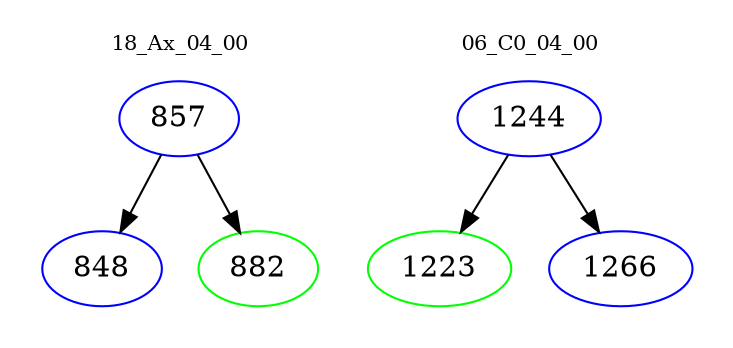 digraph{
subgraph cluster_0 {
color = white
label = "18_Ax_04_00";
fontsize=10;
T0_857 [label="857", color="blue"]
T0_857 -> T0_848 [color="black"]
T0_848 [label="848", color="blue"]
T0_857 -> T0_882 [color="black"]
T0_882 [label="882", color="green"]
}
subgraph cluster_1 {
color = white
label = "06_C0_04_00";
fontsize=10;
T1_1244 [label="1244", color="blue"]
T1_1244 -> T1_1223 [color="black"]
T1_1223 [label="1223", color="green"]
T1_1244 -> T1_1266 [color="black"]
T1_1266 [label="1266", color="blue"]
}
}
